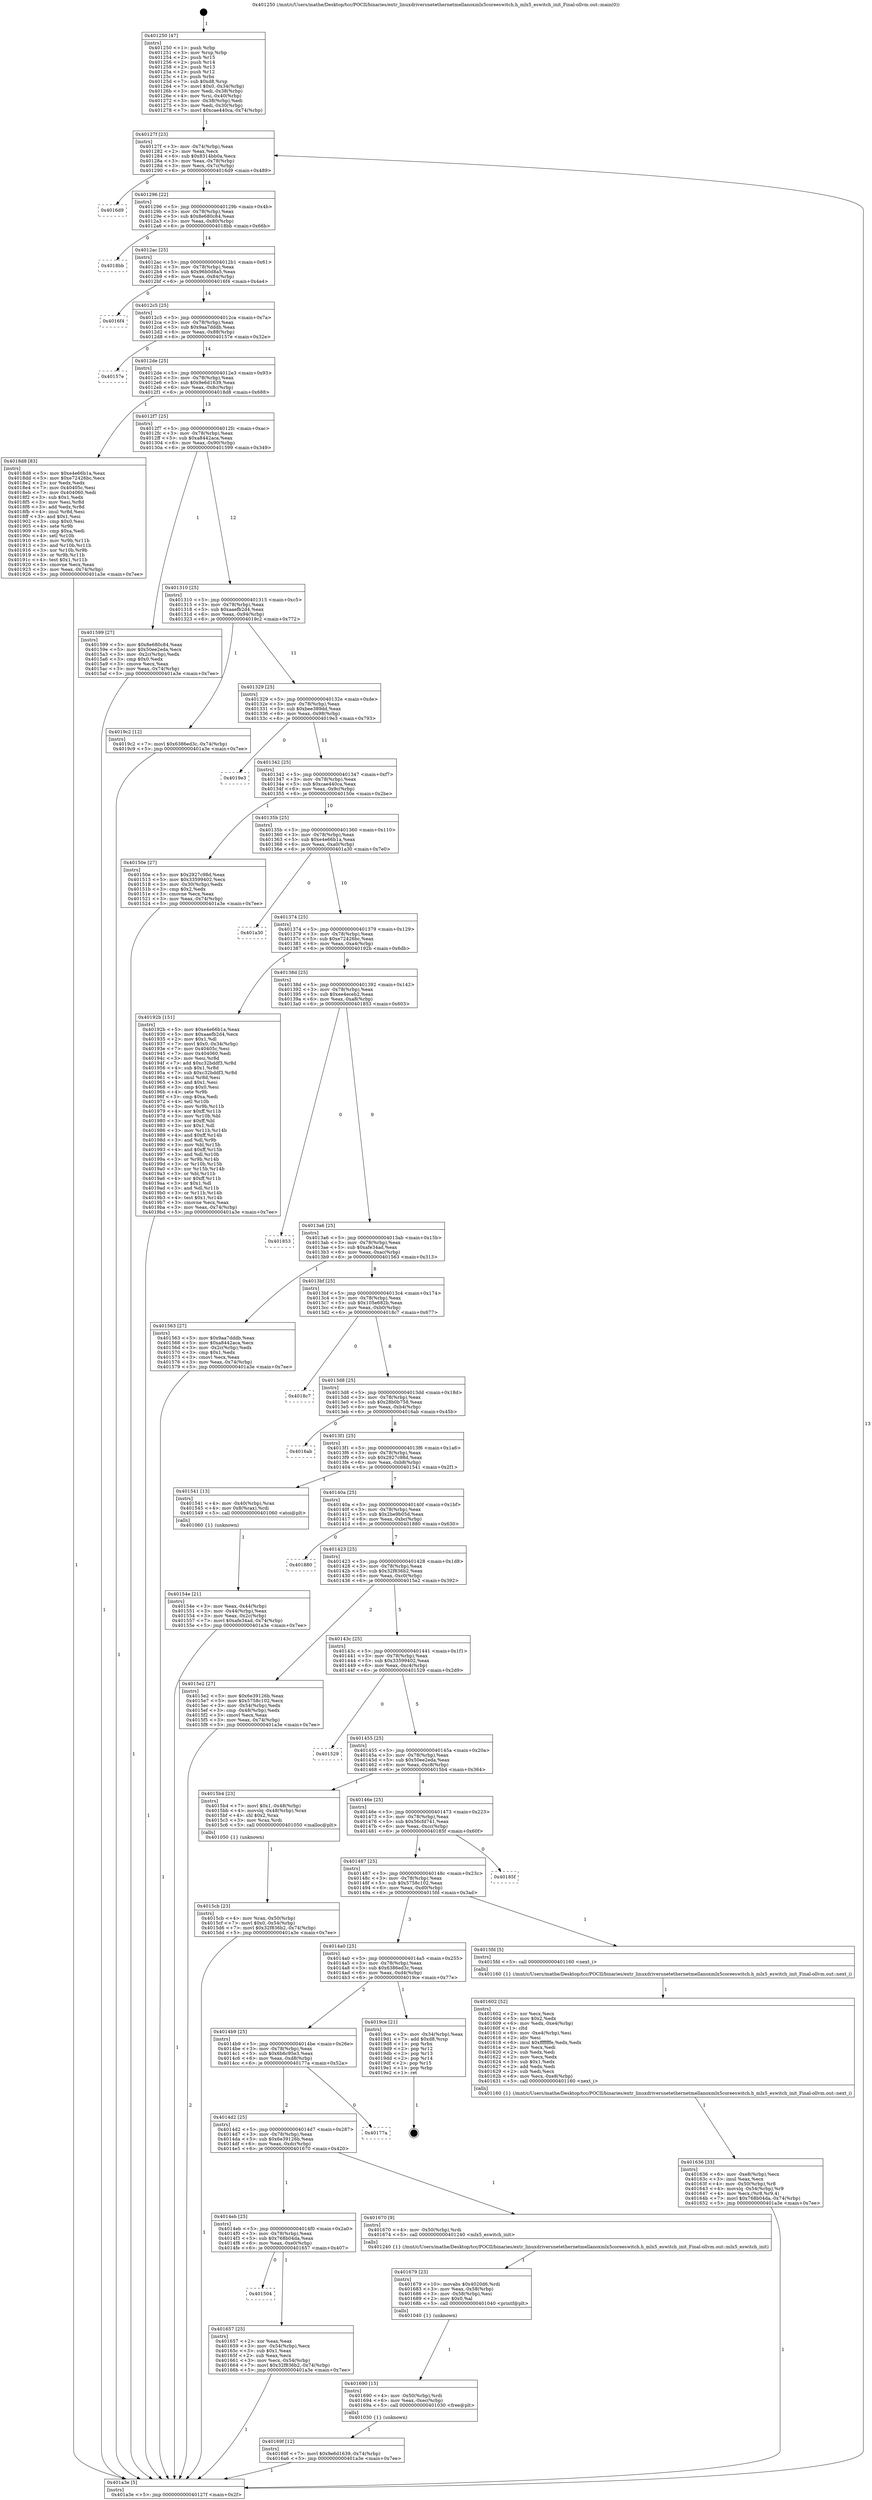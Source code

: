 digraph "0x401250" {
  label = "0x401250 (/mnt/c/Users/mathe/Desktop/tcc/POCII/binaries/extr_linuxdriversnetethernetmellanoxmlx5coreeswitch.h_mlx5_eswitch_init_Final-ollvm.out::main(0))"
  labelloc = "t"
  node[shape=record]

  Entry [label="",width=0.3,height=0.3,shape=circle,fillcolor=black,style=filled]
  "0x40127f" [label="{
     0x40127f [23]\l
     | [instrs]\l
     &nbsp;&nbsp;0x40127f \<+3\>: mov -0x74(%rbp),%eax\l
     &nbsp;&nbsp;0x401282 \<+2\>: mov %eax,%ecx\l
     &nbsp;&nbsp;0x401284 \<+6\>: sub $0x8314bb0a,%ecx\l
     &nbsp;&nbsp;0x40128a \<+3\>: mov %eax,-0x78(%rbp)\l
     &nbsp;&nbsp;0x40128d \<+3\>: mov %ecx,-0x7c(%rbp)\l
     &nbsp;&nbsp;0x401290 \<+6\>: je 00000000004016d9 \<main+0x489\>\l
  }"]
  "0x4016d9" [label="{
     0x4016d9\l
  }", style=dashed]
  "0x401296" [label="{
     0x401296 [22]\l
     | [instrs]\l
     &nbsp;&nbsp;0x401296 \<+5\>: jmp 000000000040129b \<main+0x4b\>\l
     &nbsp;&nbsp;0x40129b \<+3\>: mov -0x78(%rbp),%eax\l
     &nbsp;&nbsp;0x40129e \<+5\>: sub $0x8e680c84,%eax\l
     &nbsp;&nbsp;0x4012a3 \<+3\>: mov %eax,-0x80(%rbp)\l
     &nbsp;&nbsp;0x4012a6 \<+6\>: je 00000000004018bb \<main+0x66b\>\l
  }"]
  Exit [label="",width=0.3,height=0.3,shape=circle,fillcolor=black,style=filled,peripheries=2]
  "0x4018bb" [label="{
     0x4018bb\l
  }", style=dashed]
  "0x4012ac" [label="{
     0x4012ac [25]\l
     | [instrs]\l
     &nbsp;&nbsp;0x4012ac \<+5\>: jmp 00000000004012b1 \<main+0x61\>\l
     &nbsp;&nbsp;0x4012b1 \<+3\>: mov -0x78(%rbp),%eax\l
     &nbsp;&nbsp;0x4012b4 \<+5\>: sub $0x96b0d8a5,%eax\l
     &nbsp;&nbsp;0x4012b9 \<+6\>: mov %eax,-0x84(%rbp)\l
     &nbsp;&nbsp;0x4012bf \<+6\>: je 00000000004016f4 \<main+0x4a4\>\l
  }"]
  "0x40169f" [label="{
     0x40169f [12]\l
     | [instrs]\l
     &nbsp;&nbsp;0x40169f \<+7\>: movl $0x9e6d1639,-0x74(%rbp)\l
     &nbsp;&nbsp;0x4016a6 \<+5\>: jmp 0000000000401a3e \<main+0x7ee\>\l
  }"]
  "0x4016f4" [label="{
     0x4016f4\l
  }", style=dashed]
  "0x4012c5" [label="{
     0x4012c5 [25]\l
     | [instrs]\l
     &nbsp;&nbsp;0x4012c5 \<+5\>: jmp 00000000004012ca \<main+0x7a\>\l
     &nbsp;&nbsp;0x4012ca \<+3\>: mov -0x78(%rbp),%eax\l
     &nbsp;&nbsp;0x4012cd \<+5\>: sub $0x9aa7dddb,%eax\l
     &nbsp;&nbsp;0x4012d2 \<+6\>: mov %eax,-0x88(%rbp)\l
     &nbsp;&nbsp;0x4012d8 \<+6\>: je 000000000040157e \<main+0x32e\>\l
  }"]
  "0x401690" [label="{
     0x401690 [15]\l
     | [instrs]\l
     &nbsp;&nbsp;0x401690 \<+4\>: mov -0x50(%rbp),%rdi\l
     &nbsp;&nbsp;0x401694 \<+6\>: mov %eax,-0xec(%rbp)\l
     &nbsp;&nbsp;0x40169a \<+5\>: call 0000000000401030 \<free@plt\>\l
     | [calls]\l
     &nbsp;&nbsp;0x401030 \{1\} (unknown)\l
  }"]
  "0x40157e" [label="{
     0x40157e\l
  }", style=dashed]
  "0x4012de" [label="{
     0x4012de [25]\l
     | [instrs]\l
     &nbsp;&nbsp;0x4012de \<+5\>: jmp 00000000004012e3 \<main+0x93\>\l
     &nbsp;&nbsp;0x4012e3 \<+3\>: mov -0x78(%rbp),%eax\l
     &nbsp;&nbsp;0x4012e6 \<+5\>: sub $0x9e6d1639,%eax\l
     &nbsp;&nbsp;0x4012eb \<+6\>: mov %eax,-0x8c(%rbp)\l
     &nbsp;&nbsp;0x4012f1 \<+6\>: je 00000000004018d8 \<main+0x688\>\l
  }"]
  "0x401679" [label="{
     0x401679 [23]\l
     | [instrs]\l
     &nbsp;&nbsp;0x401679 \<+10\>: movabs $0x4020d6,%rdi\l
     &nbsp;&nbsp;0x401683 \<+3\>: mov %eax,-0x58(%rbp)\l
     &nbsp;&nbsp;0x401686 \<+3\>: mov -0x58(%rbp),%esi\l
     &nbsp;&nbsp;0x401689 \<+2\>: mov $0x0,%al\l
     &nbsp;&nbsp;0x40168b \<+5\>: call 0000000000401040 \<printf@plt\>\l
     | [calls]\l
     &nbsp;&nbsp;0x401040 \{1\} (unknown)\l
  }"]
  "0x4018d8" [label="{
     0x4018d8 [83]\l
     | [instrs]\l
     &nbsp;&nbsp;0x4018d8 \<+5\>: mov $0xe4e66b1a,%eax\l
     &nbsp;&nbsp;0x4018dd \<+5\>: mov $0xe72426bc,%ecx\l
     &nbsp;&nbsp;0x4018e2 \<+2\>: xor %edx,%edx\l
     &nbsp;&nbsp;0x4018e4 \<+7\>: mov 0x40405c,%esi\l
     &nbsp;&nbsp;0x4018eb \<+7\>: mov 0x404060,%edi\l
     &nbsp;&nbsp;0x4018f2 \<+3\>: sub $0x1,%edx\l
     &nbsp;&nbsp;0x4018f5 \<+3\>: mov %esi,%r8d\l
     &nbsp;&nbsp;0x4018f8 \<+3\>: add %edx,%r8d\l
     &nbsp;&nbsp;0x4018fb \<+4\>: imul %r8d,%esi\l
     &nbsp;&nbsp;0x4018ff \<+3\>: and $0x1,%esi\l
     &nbsp;&nbsp;0x401902 \<+3\>: cmp $0x0,%esi\l
     &nbsp;&nbsp;0x401905 \<+4\>: sete %r9b\l
     &nbsp;&nbsp;0x401909 \<+3\>: cmp $0xa,%edi\l
     &nbsp;&nbsp;0x40190c \<+4\>: setl %r10b\l
     &nbsp;&nbsp;0x401910 \<+3\>: mov %r9b,%r11b\l
     &nbsp;&nbsp;0x401913 \<+3\>: and %r10b,%r11b\l
     &nbsp;&nbsp;0x401916 \<+3\>: xor %r10b,%r9b\l
     &nbsp;&nbsp;0x401919 \<+3\>: or %r9b,%r11b\l
     &nbsp;&nbsp;0x40191c \<+4\>: test $0x1,%r11b\l
     &nbsp;&nbsp;0x401920 \<+3\>: cmovne %ecx,%eax\l
     &nbsp;&nbsp;0x401923 \<+3\>: mov %eax,-0x74(%rbp)\l
     &nbsp;&nbsp;0x401926 \<+5\>: jmp 0000000000401a3e \<main+0x7ee\>\l
  }"]
  "0x4012f7" [label="{
     0x4012f7 [25]\l
     | [instrs]\l
     &nbsp;&nbsp;0x4012f7 \<+5\>: jmp 00000000004012fc \<main+0xac\>\l
     &nbsp;&nbsp;0x4012fc \<+3\>: mov -0x78(%rbp),%eax\l
     &nbsp;&nbsp;0x4012ff \<+5\>: sub $0xa8442aca,%eax\l
     &nbsp;&nbsp;0x401304 \<+6\>: mov %eax,-0x90(%rbp)\l
     &nbsp;&nbsp;0x40130a \<+6\>: je 0000000000401599 \<main+0x349\>\l
  }"]
  "0x401504" [label="{
     0x401504\l
  }", style=dashed]
  "0x401599" [label="{
     0x401599 [27]\l
     | [instrs]\l
     &nbsp;&nbsp;0x401599 \<+5\>: mov $0x8e680c84,%eax\l
     &nbsp;&nbsp;0x40159e \<+5\>: mov $0x50ee2eda,%ecx\l
     &nbsp;&nbsp;0x4015a3 \<+3\>: mov -0x2c(%rbp),%edx\l
     &nbsp;&nbsp;0x4015a6 \<+3\>: cmp $0x0,%edx\l
     &nbsp;&nbsp;0x4015a9 \<+3\>: cmove %ecx,%eax\l
     &nbsp;&nbsp;0x4015ac \<+3\>: mov %eax,-0x74(%rbp)\l
     &nbsp;&nbsp;0x4015af \<+5\>: jmp 0000000000401a3e \<main+0x7ee\>\l
  }"]
  "0x401310" [label="{
     0x401310 [25]\l
     | [instrs]\l
     &nbsp;&nbsp;0x401310 \<+5\>: jmp 0000000000401315 \<main+0xc5\>\l
     &nbsp;&nbsp;0x401315 \<+3\>: mov -0x78(%rbp),%eax\l
     &nbsp;&nbsp;0x401318 \<+5\>: sub $0xaaefb2d4,%eax\l
     &nbsp;&nbsp;0x40131d \<+6\>: mov %eax,-0x94(%rbp)\l
     &nbsp;&nbsp;0x401323 \<+6\>: je 00000000004019c2 \<main+0x772\>\l
  }"]
  "0x401657" [label="{
     0x401657 [25]\l
     | [instrs]\l
     &nbsp;&nbsp;0x401657 \<+2\>: xor %eax,%eax\l
     &nbsp;&nbsp;0x401659 \<+3\>: mov -0x54(%rbp),%ecx\l
     &nbsp;&nbsp;0x40165c \<+3\>: sub $0x1,%eax\l
     &nbsp;&nbsp;0x40165f \<+2\>: sub %eax,%ecx\l
     &nbsp;&nbsp;0x401661 \<+3\>: mov %ecx,-0x54(%rbp)\l
     &nbsp;&nbsp;0x401664 \<+7\>: movl $0x32f836b2,-0x74(%rbp)\l
     &nbsp;&nbsp;0x40166b \<+5\>: jmp 0000000000401a3e \<main+0x7ee\>\l
  }"]
  "0x4019c2" [label="{
     0x4019c2 [12]\l
     | [instrs]\l
     &nbsp;&nbsp;0x4019c2 \<+7\>: movl $0x6386ed3c,-0x74(%rbp)\l
     &nbsp;&nbsp;0x4019c9 \<+5\>: jmp 0000000000401a3e \<main+0x7ee\>\l
  }"]
  "0x401329" [label="{
     0x401329 [25]\l
     | [instrs]\l
     &nbsp;&nbsp;0x401329 \<+5\>: jmp 000000000040132e \<main+0xde\>\l
     &nbsp;&nbsp;0x40132e \<+3\>: mov -0x78(%rbp),%eax\l
     &nbsp;&nbsp;0x401331 \<+5\>: sub $0xbee389dd,%eax\l
     &nbsp;&nbsp;0x401336 \<+6\>: mov %eax,-0x98(%rbp)\l
     &nbsp;&nbsp;0x40133c \<+6\>: je 00000000004019e3 \<main+0x793\>\l
  }"]
  "0x4014eb" [label="{
     0x4014eb [25]\l
     | [instrs]\l
     &nbsp;&nbsp;0x4014eb \<+5\>: jmp 00000000004014f0 \<main+0x2a0\>\l
     &nbsp;&nbsp;0x4014f0 \<+3\>: mov -0x78(%rbp),%eax\l
     &nbsp;&nbsp;0x4014f3 \<+5\>: sub $0x768b04da,%eax\l
     &nbsp;&nbsp;0x4014f8 \<+6\>: mov %eax,-0xe0(%rbp)\l
     &nbsp;&nbsp;0x4014fe \<+6\>: je 0000000000401657 \<main+0x407\>\l
  }"]
  "0x4019e3" [label="{
     0x4019e3\l
  }", style=dashed]
  "0x401342" [label="{
     0x401342 [25]\l
     | [instrs]\l
     &nbsp;&nbsp;0x401342 \<+5\>: jmp 0000000000401347 \<main+0xf7\>\l
     &nbsp;&nbsp;0x401347 \<+3\>: mov -0x78(%rbp),%eax\l
     &nbsp;&nbsp;0x40134a \<+5\>: sub $0xcae440ca,%eax\l
     &nbsp;&nbsp;0x40134f \<+6\>: mov %eax,-0x9c(%rbp)\l
     &nbsp;&nbsp;0x401355 \<+6\>: je 000000000040150e \<main+0x2be\>\l
  }"]
  "0x401670" [label="{
     0x401670 [9]\l
     | [instrs]\l
     &nbsp;&nbsp;0x401670 \<+4\>: mov -0x50(%rbp),%rdi\l
     &nbsp;&nbsp;0x401674 \<+5\>: call 0000000000401240 \<mlx5_eswitch_init\>\l
     | [calls]\l
     &nbsp;&nbsp;0x401240 \{1\} (/mnt/c/Users/mathe/Desktop/tcc/POCII/binaries/extr_linuxdriversnetethernetmellanoxmlx5coreeswitch.h_mlx5_eswitch_init_Final-ollvm.out::mlx5_eswitch_init)\l
  }"]
  "0x40150e" [label="{
     0x40150e [27]\l
     | [instrs]\l
     &nbsp;&nbsp;0x40150e \<+5\>: mov $0x2927c98d,%eax\l
     &nbsp;&nbsp;0x401513 \<+5\>: mov $0x33599402,%ecx\l
     &nbsp;&nbsp;0x401518 \<+3\>: mov -0x30(%rbp),%edx\l
     &nbsp;&nbsp;0x40151b \<+3\>: cmp $0x2,%edx\l
     &nbsp;&nbsp;0x40151e \<+3\>: cmovne %ecx,%eax\l
     &nbsp;&nbsp;0x401521 \<+3\>: mov %eax,-0x74(%rbp)\l
     &nbsp;&nbsp;0x401524 \<+5\>: jmp 0000000000401a3e \<main+0x7ee\>\l
  }"]
  "0x40135b" [label="{
     0x40135b [25]\l
     | [instrs]\l
     &nbsp;&nbsp;0x40135b \<+5\>: jmp 0000000000401360 \<main+0x110\>\l
     &nbsp;&nbsp;0x401360 \<+3\>: mov -0x78(%rbp),%eax\l
     &nbsp;&nbsp;0x401363 \<+5\>: sub $0xe4e66b1a,%eax\l
     &nbsp;&nbsp;0x401368 \<+6\>: mov %eax,-0xa0(%rbp)\l
     &nbsp;&nbsp;0x40136e \<+6\>: je 0000000000401a30 \<main+0x7e0\>\l
  }"]
  "0x401a3e" [label="{
     0x401a3e [5]\l
     | [instrs]\l
     &nbsp;&nbsp;0x401a3e \<+5\>: jmp 000000000040127f \<main+0x2f\>\l
  }"]
  "0x401250" [label="{
     0x401250 [47]\l
     | [instrs]\l
     &nbsp;&nbsp;0x401250 \<+1\>: push %rbp\l
     &nbsp;&nbsp;0x401251 \<+3\>: mov %rsp,%rbp\l
     &nbsp;&nbsp;0x401254 \<+2\>: push %r15\l
     &nbsp;&nbsp;0x401256 \<+2\>: push %r14\l
     &nbsp;&nbsp;0x401258 \<+2\>: push %r13\l
     &nbsp;&nbsp;0x40125a \<+2\>: push %r12\l
     &nbsp;&nbsp;0x40125c \<+1\>: push %rbx\l
     &nbsp;&nbsp;0x40125d \<+7\>: sub $0xd8,%rsp\l
     &nbsp;&nbsp;0x401264 \<+7\>: movl $0x0,-0x34(%rbp)\l
     &nbsp;&nbsp;0x40126b \<+3\>: mov %edi,-0x38(%rbp)\l
     &nbsp;&nbsp;0x40126e \<+4\>: mov %rsi,-0x40(%rbp)\l
     &nbsp;&nbsp;0x401272 \<+3\>: mov -0x38(%rbp),%edi\l
     &nbsp;&nbsp;0x401275 \<+3\>: mov %edi,-0x30(%rbp)\l
     &nbsp;&nbsp;0x401278 \<+7\>: movl $0xcae440ca,-0x74(%rbp)\l
  }"]
  "0x4014d2" [label="{
     0x4014d2 [25]\l
     | [instrs]\l
     &nbsp;&nbsp;0x4014d2 \<+5\>: jmp 00000000004014d7 \<main+0x287\>\l
     &nbsp;&nbsp;0x4014d7 \<+3\>: mov -0x78(%rbp),%eax\l
     &nbsp;&nbsp;0x4014da \<+5\>: sub $0x6e39126b,%eax\l
     &nbsp;&nbsp;0x4014df \<+6\>: mov %eax,-0xdc(%rbp)\l
     &nbsp;&nbsp;0x4014e5 \<+6\>: je 0000000000401670 \<main+0x420\>\l
  }"]
  "0x401a30" [label="{
     0x401a30\l
  }", style=dashed]
  "0x401374" [label="{
     0x401374 [25]\l
     | [instrs]\l
     &nbsp;&nbsp;0x401374 \<+5\>: jmp 0000000000401379 \<main+0x129\>\l
     &nbsp;&nbsp;0x401379 \<+3\>: mov -0x78(%rbp),%eax\l
     &nbsp;&nbsp;0x40137c \<+5\>: sub $0xe72426bc,%eax\l
     &nbsp;&nbsp;0x401381 \<+6\>: mov %eax,-0xa4(%rbp)\l
     &nbsp;&nbsp;0x401387 \<+6\>: je 000000000040192b \<main+0x6db\>\l
  }"]
  "0x40177a" [label="{
     0x40177a\l
  }", style=dashed]
  "0x40192b" [label="{
     0x40192b [151]\l
     | [instrs]\l
     &nbsp;&nbsp;0x40192b \<+5\>: mov $0xe4e66b1a,%eax\l
     &nbsp;&nbsp;0x401930 \<+5\>: mov $0xaaefb2d4,%ecx\l
     &nbsp;&nbsp;0x401935 \<+2\>: mov $0x1,%dl\l
     &nbsp;&nbsp;0x401937 \<+7\>: movl $0x0,-0x34(%rbp)\l
     &nbsp;&nbsp;0x40193e \<+7\>: mov 0x40405c,%esi\l
     &nbsp;&nbsp;0x401945 \<+7\>: mov 0x404060,%edi\l
     &nbsp;&nbsp;0x40194c \<+3\>: mov %esi,%r8d\l
     &nbsp;&nbsp;0x40194f \<+7\>: add $0xc32bddf3,%r8d\l
     &nbsp;&nbsp;0x401956 \<+4\>: sub $0x1,%r8d\l
     &nbsp;&nbsp;0x40195a \<+7\>: sub $0xc32bddf3,%r8d\l
     &nbsp;&nbsp;0x401961 \<+4\>: imul %r8d,%esi\l
     &nbsp;&nbsp;0x401965 \<+3\>: and $0x1,%esi\l
     &nbsp;&nbsp;0x401968 \<+3\>: cmp $0x0,%esi\l
     &nbsp;&nbsp;0x40196b \<+4\>: sete %r9b\l
     &nbsp;&nbsp;0x40196f \<+3\>: cmp $0xa,%edi\l
     &nbsp;&nbsp;0x401972 \<+4\>: setl %r10b\l
     &nbsp;&nbsp;0x401976 \<+3\>: mov %r9b,%r11b\l
     &nbsp;&nbsp;0x401979 \<+4\>: xor $0xff,%r11b\l
     &nbsp;&nbsp;0x40197d \<+3\>: mov %r10b,%bl\l
     &nbsp;&nbsp;0x401980 \<+3\>: xor $0xff,%bl\l
     &nbsp;&nbsp;0x401983 \<+3\>: xor $0x1,%dl\l
     &nbsp;&nbsp;0x401986 \<+3\>: mov %r11b,%r14b\l
     &nbsp;&nbsp;0x401989 \<+4\>: and $0xff,%r14b\l
     &nbsp;&nbsp;0x40198d \<+3\>: and %dl,%r9b\l
     &nbsp;&nbsp;0x401990 \<+3\>: mov %bl,%r15b\l
     &nbsp;&nbsp;0x401993 \<+4\>: and $0xff,%r15b\l
     &nbsp;&nbsp;0x401997 \<+3\>: and %dl,%r10b\l
     &nbsp;&nbsp;0x40199a \<+3\>: or %r9b,%r14b\l
     &nbsp;&nbsp;0x40199d \<+3\>: or %r10b,%r15b\l
     &nbsp;&nbsp;0x4019a0 \<+3\>: xor %r15b,%r14b\l
     &nbsp;&nbsp;0x4019a3 \<+3\>: or %bl,%r11b\l
     &nbsp;&nbsp;0x4019a6 \<+4\>: xor $0xff,%r11b\l
     &nbsp;&nbsp;0x4019aa \<+3\>: or $0x1,%dl\l
     &nbsp;&nbsp;0x4019ad \<+3\>: and %dl,%r11b\l
     &nbsp;&nbsp;0x4019b0 \<+3\>: or %r11b,%r14b\l
     &nbsp;&nbsp;0x4019b3 \<+4\>: test $0x1,%r14b\l
     &nbsp;&nbsp;0x4019b7 \<+3\>: cmovne %ecx,%eax\l
     &nbsp;&nbsp;0x4019ba \<+3\>: mov %eax,-0x74(%rbp)\l
     &nbsp;&nbsp;0x4019bd \<+5\>: jmp 0000000000401a3e \<main+0x7ee\>\l
  }"]
  "0x40138d" [label="{
     0x40138d [25]\l
     | [instrs]\l
     &nbsp;&nbsp;0x40138d \<+5\>: jmp 0000000000401392 \<main+0x142\>\l
     &nbsp;&nbsp;0x401392 \<+3\>: mov -0x78(%rbp),%eax\l
     &nbsp;&nbsp;0x401395 \<+5\>: sub $0xee4eceb2,%eax\l
     &nbsp;&nbsp;0x40139a \<+6\>: mov %eax,-0xa8(%rbp)\l
     &nbsp;&nbsp;0x4013a0 \<+6\>: je 0000000000401853 \<main+0x603\>\l
  }"]
  "0x4014b9" [label="{
     0x4014b9 [25]\l
     | [instrs]\l
     &nbsp;&nbsp;0x4014b9 \<+5\>: jmp 00000000004014be \<main+0x26e\>\l
     &nbsp;&nbsp;0x4014be \<+3\>: mov -0x78(%rbp),%eax\l
     &nbsp;&nbsp;0x4014c1 \<+5\>: sub $0x6b6c95e3,%eax\l
     &nbsp;&nbsp;0x4014c6 \<+6\>: mov %eax,-0xd8(%rbp)\l
     &nbsp;&nbsp;0x4014cc \<+6\>: je 000000000040177a \<main+0x52a\>\l
  }"]
  "0x401853" [label="{
     0x401853\l
  }", style=dashed]
  "0x4013a6" [label="{
     0x4013a6 [25]\l
     | [instrs]\l
     &nbsp;&nbsp;0x4013a6 \<+5\>: jmp 00000000004013ab \<main+0x15b\>\l
     &nbsp;&nbsp;0x4013ab \<+3\>: mov -0x78(%rbp),%eax\l
     &nbsp;&nbsp;0x4013ae \<+5\>: sub $0xafe34ad,%eax\l
     &nbsp;&nbsp;0x4013b3 \<+6\>: mov %eax,-0xac(%rbp)\l
     &nbsp;&nbsp;0x4013b9 \<+6\>: je 0000000000401563 \<main+0x313\>\l
  }"]
  "0x4019ce" [label="{
     0x4019ce [21]\l
     | [instrs]\l
     &nbsp;&nbsp;0x4019ce \<+3\>: mov -0x34(%rbp),%eax\l
     &nbsp;&nbsp;0x4019d1 \<+7\>: add $0xd8,%rsp\l
     &nbsp;&nbsp;0x4019d8 \<+1\>: pop %rbx\l
     &nbsp;&nbsp;0x4019d9 \<+2\>: pop %r12\l
     &nbsp;&nbsp;0x4019db \<+2\>: pop %r13\l
     &nbsp;&nbsp;0x4019dd \<+2\>: pop %r14\l
     &nbsp;&nbsp;0x4019df \<+2\>: pop %r15\l
     &nbsp;&nbsp;0x4019e1 \<+1\>: pop %rbp\l
     &nbsp;&nbsp;0x4019e2 \<+1\>: ret\l
  }"]
  "0x401563" [label="{
     0x401563 [27]\l
     | [instrs]\l
     &nbsp;&nbsp;0x401563 \<+5\>: mov $0x9aa7dddb,%eax\l
     &nbsp;&nbsp;0x401568 \<+5\>: mov $0xa8442aca,%ecx\l
     &nbsp;&nbsp;0x40156d \<+3\>: mov -0x2c(%rbp),%edx\l
     &nbsp;&nbsp;0x401570 \<+3\>: cmp $0x1,%edx\l
     &nbsp;&nbsp;0x401573 \<+3\>: cmovl %ecx,%eax\l
     &nbsp;&nbsp;0x401576 \<+3\>: mov %eax,-0x74(%rbp)\l
     &nbsp;&nbsp;0x401579 \<+5\>: jmp 0000000000401a3e \<main+0x7ee\>\l
  }"]
  "0x4013bf" [label="{
     0x4013bf [25]\l
     | [instrs]\l
     &nbsp;&nbsp;0x4013bf \<+5\>: jmp 00000000004013c4 \<main+0x174\>\l
     &nbsp;&nbsp;0x4013c4 \<+3\>: mov -0x78(%rbp),%eax\l
     &nbsp;&nbsp;0x4013c7 \<+5\>: sub $0x105e682b,%eax\l
     &nbsp;&nbsp;0x4013cc \<+6\>: mov %eax,-0xb0(%rbp)\l
     &nbsp;&nbsp;0x4013d2 \<+6\>: je 00000000004018c7 \<main+0x677\>\l
  }"]
  "0x401636" [label="{
     0x401636 [33]\l
     | [instrs]\l
     &nbsp;&nbsp;0x401636 \<+6\>: mov -0xe8(%rbp),%ecx\l
     &nbsp;&nbsp;0x40163c \<+3\>: imul %eax,%ecx\l
     &nbsp;&nbsp;0x40163f \<+4\>: mov -0x50(%rbp),%r8\l
     &nbsp;&nbsp;0x401643 \<+4\>: movslq -0x54(%rbp),%r9\l
     &nbsp;&nbsp;0x401647 \<+4\>: mov %ecx,(%r8,%r9,4)\l
     &nbsp;&nbsp;0x40164b \<+7\>: movl $0x768b04da,-0x74(%rbp)\l
     &nbsp;&nbsp;0x401652 \<+5\>: jmp 0000000000401a3e \<main+0x7ee\>\l
  }"]
  "0x4018c7" [label="{
     0x4018c7\l
  }", style=dashed]
  "0x4013d8" [label="{
     0x4013d8 [25]\l
     | [instrs]\l
     &nbsp;&nbsp;0x4013d8 \<+5\>: jmp 00000000004013dd \<main+0x18d\>\l
     &nbsp;&nbsp;0x4013dd \<+3\>: mov -0x78(%rbp),%eax\l
     &nbsp;&nbsp;0x4013e0 \<+5\>: sub $0x28b0b758,%eax\l
     &nbsp;&nbsp;0x4013e5 \<+6\>: mov %eax,-0xb4(%rbp)\l
     &nbsp;&nbsp;0x4013eb \<+6\>: je 00000000004016ab \<main+0x45b\>\l
  }"]
  "0x401602" [label="{
     0x401602 [52]\l
     | [instrs]\l
     &nbsp;&nbsp;0x401602 \<+2\>: xor %ecx,%ecx\l
     &nbsp;&nbsp;0x401604 \<+5\>: mov $0x2,%edx\l
     &nbsp;&nbsp;0x401609 \<+6\>: mov %edx,-0xe4(%rbp)\l
     &nbsp;&nbsp;0x40160f \<+1\>: cltd\l
     &nbsp;&nbsp;0x401610 \<+6\>: mov -0xe4(%rbp),%esi\l
     &nbsp;&nbsp;0x401616 \<+2\>: idiv %esi\l
     &nbsp;&nbsp;0x401618 \<+6\>: imul $0xfffffffe,%edx,%edx\l
     &nbsp;&nbsp;0x40161e \<+2\>: mov %ecx,%edi\l
     &nbsp;&nbsp;0x401620 \<+2\>: sub %edx,%edi\l
     &nbsp;&nbsp;0x401622 \<+2\>: mov %ecx,%edx\l
     &nbsp;&nbsp;0x401624 \<+3\>: sub $0x1,%edx\l
     &nbsp;&nbsp;0x401627 \<+2\>: add %edx,%edi\l
     &nbsp;&nbsp;0x401629 \<+2\>: sub %edi,%ecx\l
     &nbsp;&nbsp;0x40162b \<+6\>: mov %ecx,-0xe8(%rbp)\l
     &nbsp;&nbsp;0x401631 \<+5\>: call 0000000000401160 \<next_i\>\l
     | [calls]\l
     &nbsp;&nbsp;0x401160 \{1\} (/mnt/c/Users/mathe/Desktop/tcc/POCII/binaries/extr_linuxdriversnetethernetmellanoxmlx5coreeswitch.h_mlx5_eswitch_init_Final-ollvm.out::next_i)\l
  }"]
  "0x4016ab" [label="{
     0x4016ab\l
  }", style=dashed]
  "0x4013f1" [label="{
     0x4013f1 [25]\l
     | [instrs]\l
     &nbsp;&nbsp;0x4013f1 \<+5\>: jmp 00000000004013f6 \<main+0x1a6\>\l
     &nbsp;&nbsp;0x4013f6 \<+3\>: mov -0x78(%rbp),%eax\l
     &nbsp;&nbsp;0x4013f9 \<+5\>: sub $0x2927c98d,%eax\l
     &nbsp;&nbsp;0x4013fe \<+6\>: mov %eax,-0xb8(%rbp)\l
     &nbsp;&nbsp;0x401404 \<+6\>: je 0000000000401541 \<main+0x2f1\>\l
  }"]
  "0x4014a0" [label="{
     0x4014a0 [25]\l
     | [instrs]\l
     &nbsp;&nbsp;0x4014a0 \<+5\>: jmp 00000000004014a5 \<main+0x255\>\l
     &nbsp;&nbsp;0x4014a5 \<+3\>: mov -0x78(%rbp),%eax\l
     &nbsp;&nbsp;0x4014a8 \<+5\>: sub $0x6386ed3c,%eax\l
     &nbsp;&nbsp;0x4014ad \<+6\>: mov %eax,-0xd4(%rbp)\l
     &nbsp;&nbsp;0x4014b3 \<+6\>: je 00000000004019ce \<main+0x77e\>\l
  }"]
  "0x401541" [label="{
     0x401541 [13]\l
     | [instrs]\l
     &nbsp;&nbsp;0x401541 \<+4\>: mov -0x40(%rbp),%rax\l
     &nbsp;&nbsp;0x401545 \<+4\>: mov 0x8(%rax),%rdi\l
     &nbsp;&nbsp;0x401549 \<+5\>: call 0000000000401060 \<atoi@plt\>\l
     | [calls]\l
     &nbsp;&nbsp;0x401060 \{1\} (unknown)\l
  }"]
  "0x40140a" [label="{
     0x40140a [25]\l
     | [instrs]\l
     &nbsp;&nbsp;0x40140a \<+5\>: jmp 000000000040140f \<main+0x1bf\>\l
     &nbsp;&nbsp;0x40140f \<+3\>: mov -0x78(%rbp),%eax\l
     &nbsp;&nbsp;0x401412 \<+5\>: sub $0x2be9b05d,%eax\l
     &nbsp;&nbsp;0x401417 \<+6\>: mov %eax,-0xbc(%rbp)\l
     &nbsp;&nbsp;0x40141d \<+6\>: je 0000000000401880 \<main+0x630\>\l
  }"]
  "0x40154e" [label="{
     0x40154e [21]\l
     | [instrs]\l
     &nbsp;&nbsp;0x40154e \<+3\>: mov %eax,-0x44(%rbp)\l
     &nbsp;&nbsp;0x401551 \<+3\>: mov -0x44(%rbp),%eax\l
     &nbsp;&nbsp;0x401554 \<+3\>: mov %eax,-0x2c(%rbp)\l
     &nbsp;&nbsp;0x401557 \<+7\>: movl $0xafe34ad,-0x74(%rbp)\l
     &nbsp;&nbsp;0x40155e \<+5\>: jmp 0000000000401a3e \<main+0x7ee\>\l
  }"]
  "0x4015fd" [label="{
     0x4015fd [5]\l
     | [instrs]\l
     &nbsp;&nbsp;0x4015fd \<+5\>: call 0000000000401160 \<next_i\>\l
     | [calls]\l
     &nbsp;&nbsp;0x401160 \{1\} (/mnt/c/Users/mathe/Desktop/tcc/POCII/binaries/extr_linuxdriversnetethernetmellanoxmlx5coreeswitch.h_mlx5_eswitch_init_Final-ollvm.out::next_i)\l
  }"]
  "0x401880" [label="{
     0x401880\l
  }", style=dashed]
  "0x401423" [label="{
     0x401423 [25]\l
     | [instrs]\l
     &nbsp;&nbsp;0x401423 \<+5\>: jmp 0000000000401428 \<main+0x1d8\>\l
     &nbsp;&nbsp;0x401428 \<+3\>: mov -0x78(%rbp),%eax\l
     &nbsp;&nbsp;0x40142b \<+5\>: sub $0x32f836b2,%eax\l
     &nbsp;&nbsp;0x401430 \<+6\>: mov %eax,-0xc0(%rbp)\l
     &nbsp;&nbsp;0x401436 \<+6\>: je 00000000004015e2 \<main+0x392\>\l
  }"]
  "0x401487" [label="{
     0x401487 [25]\l
     | [instrs]\l
     &nbsp;&nbsp;0x401487 \<+5\>: jmp 000000000040148c \<main+0x23c\>\l
     &nbsp;&nbsp;0x40148c \<+3\>: mov -0x78(%rbp),%eax\l
     &nbsp;&nbsp;0x40148f \<+5\>: sub $0x5758c102,%eax\l
     &nbsp;&nbsp;0x401494 \<+6\>: mov %eax,-0xd0(%rbp)\l
     &nbsp;&nbsp;0x40149a \<+6\>: je 00000000004015fd \<main+0x3ad\>\l
  }"]
  "0x4015e2" [label="{
     0x4015e2 [27]\l
     | [instrs]\l
     &nbsp;&nbsp;0x4015e2 \<+5\>: mov $0x6e39126b,%eax\l
     &nbsp;&nbsp;0x4015e7 \<+5\>: mov $0x5758c102,%ecx\l
     &nbsp;&nbsp;0x4015ec \<+3\>: mov -0x54(%rbp),%edx\l
     &nbsp;&nbsp;0x4015ef \<+3\>: cmp -0x48(%rbp),%edx\l
     &nbsp;&nbsp;0x4015f2 \<+3\>: cmovl %ecx,%eax\l
     &nbsp;&nbsp;0x4015f5 \<+3\>: mov %eax,-0x74(%rbp)\l
     &nbsp;&nbsp;0x4015f8 \<+5\>: jmp 0000000000401a3e \<main+0x7ee\>\l
  }"]
  "0x40143c" [label="{
     0x40143c [25]\l
     | [instrs]\l
     &nbsp;&nbsp;0x40143c \<+5\>: jmp 0000000000401441 \<main+0x1f1\>\l
     &nbsp;&nbsp;0x401441 \<+3\>: mov -0x78(%rbp),%eax\l
     &nbsp;&nbsp;0x401444 \<+5\>: sub $0x33599402,%eax\l
     &nbsp;&nbsp;0x401449 \<+6\>: mov %eax,-0xc4(%rbp)\l
     &nbsp;&nbsp;0x40144f \<+6\>: je 0000000000401529 \<main+0x2d9\>\l
  }"]
  "0x40185f" [label="{
     0x40185f\l
  }", style=dashed]
  "0x401529" [label="{
     0x401529\l
  }", style=dashed]
  "0x401455" [label="{
     0x401455 [25]\l
     | [instrs]\l
     &nbsp;&nbsp;0x401455 \<+5\>: jmp 000000000040145a \<main+0x20a\>\l
     &nbsp;&nbsp;0x40145a \<+3\>: mov -0x78(%rbp),%eax\l
     &nbsp;&nbsp;0x40145d \<+5\>: sub $0x50ee2eda,%eax\l
     &nbsp;&nbsp;0x401462 \<+6\>: mov %eax,-0xc8(%rbp)\l
     &nbsp;&nbsp;0x401468 \<+6\>: je 00000000004015b4 \<main+0x364\>\l
  }"]
  "0x4015cb" [label="{
     0x4015cb [23]\l
     | [instrs]\l
     &nbsp;&nbsp;0x4015cb \<+4\>: mov %rax,-0x50(%rbp)\l
     &nbsp;&nbsp;0x4015cf \<+7\>: movl $0x0,-0x54(%rbp)\l
     &nbsp;&nbsp;0x4015d6 \<+7\>: movl $0x32f836b2,-0x74(%rbp)\l
     &nbsp;&nbsp;0x4015dd \<+5\>: jmp 0000000000401a3e \<main+0x7ee\>\l
  }"]
  "0x4015b4" [label="{
     0x4015b4 [23]\l
     | [instrs]\l
     &nbsp;&nbsp;0x4015b4 \<+7\>: movl $0x1,-0x48(%rbp)\l
     &nbsp;&nbsp;0x4015bb \<+4\>: movslq -0x48(%rbp),%rax\l
     &nbsp;&nbsp;0x4015bf \<+4\>: shl $0x2,%rax\l
     &nbsp;&nbsp;0x4015c3 \<+3\>: mov %rax,%rdi\l
     &nbsp;&nbsp;0x4015c6 \<+5\>: call 0000000000401050 \<malloc@plt\>\l
     | [calls]\l
     &nbsp;&nbsp;0x401050 \{1\} (unknown)\l
  }"]
  "0x40146e" [label="{
     0x40146e [25]\l
     | [instrs]\l
     &nbsp;&nbsp;0x40146e \<+5\>: jmp 0000000000401473 \<main+0x223\>\l
     &nbsp;&nbsp;0x401473 \<+3\>: mov -0x78(%rbp),%eax\l
     &nbsp;&nbsp;0x401476 \<+5\>: sub $0x56cfd741,%eax\l
     &nbsp;&nbsp;0x40147b \<+6\>: mov %eax,-0xcc(%rbp)\l
     &nbsp;&nbsp;0x401481 \<+6\>: je 000000000040185f \<main+0x60f\>\l
  }"]
  Entry -> "0x401250" [label=" 1"]
  "0x40127f" -> "0x4016d9" [label=" 0"]
  "0x40127f" -> "0x401296" [label=" 14"]
  "0x4019ce" -> Exit [label=" 1"]
  "0x401296" -> "0x4018bb" [label=" 0"]
  "0x401296" -> "0x4012ac" [label=" 14"]
  "0x4019c2" -> "0x401a3e" [label=" 1"]
  "0x4012ac" -> "0x4016f4" [label=" 0"]
  "0x4012ac" -> "0x4012c5" [label=" 14"]
  "0x40192b" -> "0x401a3e" [label=" 1"]
  "0x4012c5" -> "0x40157e" [label=" 0"]
  "0x4012c5" -> "0x4012de" [label=" 14"]
  "0x4018d8" -> "0x401a3e" [label=" 1"]
  "0x4012de" -> "0x4018d8" [label=" 1"]
  "0x4012de" -> "0x4012f7" [label=" 13"]
  "0x40169f" -> "0x401a3e" [label=" 1"]
  "0x4012f7" -> "0x401599" [label=" 1"]
  "0x4012f7" -> "0x401310" [label=" 12"]
  "0x401690" -> "0x40169f" [label=" 1"]
  "0x401310" -> "0x4019c2" [label=" 1"]
  "0x401310" -> "0x401329" [label=" 11"]
  "0x401679" -> "0x401690" [label=" 1"]
  "0x401329" -> "0x4019e3" [label=" 0"]
  "0x401329" -> "0x401342" [label=" 11"]
  "0x401657" -> "0x401a3e" [label=" 1"]
  "0x401342" -> "0x40150e" [label=" 1"]
  "0x401342" -> "0x40135b" [label=" 10"]
  "0x40150e" -> "0x401a3e" [label=" 1"]
  "0x401250" -> "0x40127f" [label=" 1"]
  "0x401a3e" -> "0x40127f" [label=" 13"]
  "0x4014eb" -> "0x401504" [label=" 0"]
  "0x40135b" -> "0x401a30" [label=" 0"]
  "0x40135b" -> "0x401374" [label=" 10"]
  "0x401670" -> "0x401679" [label=" 1"]
  "0x401374" -> "0x40192b" [label=" 1"]
  "0x401374" -> "0x40138d" [label=" 9"]
  "0x4014d2" -> "0x4014eb" [label=" 1"]
  "0x40138d" -> "0x401853" [label=" 0"]
  "0x40138d" -> "0x4013a6" [label=" 9"]
  "0x4014eb" -> "0x401657" [label=" 1"]
  "0x4013a6" -> "0x401563" [label=" 1"]
  "0x4013a6" -> "0x4013bf" [label=" 8"]
  "0x4014b9" -> "0x4014d2" [label=" 2"]
  "0x4013bf" -> "0x4018c7" [label=" 0"]
  "0x4013bf" -> "0x4013d8" [label=" 8"]
  "0x4014d2" -> "0x401670" [label=" 1"]
  "0x4013d8" -> "0x4016ab" [label=" 0"]
  "0x4013d8" -> "0x4013f1" [label=" 8"]
  "0x4014a0" -> "0x4014b9" [label=" 2"]
  "0x4013f1" -> "0x401541" [label=" 1"]
  "0x4013f1" -> "0x40140a" [label=" 7"]
  "0x401541" -> "0x40154e" [label=" 1"]
  "0x40154e" -> "0x401a3e" [label=" 1"]
  "0x401563" -> "0x401a3e" [label=" 1"]
  "0x401599" -> "0x401a3e" [label=" 1"]
  "0x4014a0" -> "0x4019ce" [label=" 1"]
  "0x40140a" -> "0x401880" [label=" 0"]
  "0x40140a" -> "0x401423" [label=" 7"]
  "0x4014b9" -> "0x40177a" [label=" 0"]
  "0x401423" -> "0x4015e2" [label=" 2"]
  "0x401423" -> "0x40143c" [label=" 5"]
  "0x401602" -> "0x401636" [label=" 1"]
  "0x40143c" -> "0x401529" [label=" 0"]
  "0x40143c" -> "0x401455" [label=" 5"]
  "0x4015fd" -> "0x401602" [label=" 1"]
  "0x401455" -> "0x4015b4" [label=" 1"]
  "0x401455" -> "0x40146e" [label=" 4"]
  "0x4015b4" -> "0x4015cb" [label=" 1"]
  "0x4015cb" -> "0x401a3e" [label=" 1"]
  "0x4015e2" -> "0x401a3e" [label=" 2"]
  "0x401487" -> "0x4014a0" [label=" 3"]
  "0x40146e" -> "0x40185f" [label=" 0"]
  "0x40146e" -> "0x401487" [label=" 4"]
  "0x401636" -> "0x401a3e" [label=" 1"]
  "0x401487" -> "0x4015fd" [label=" 1"]
}
